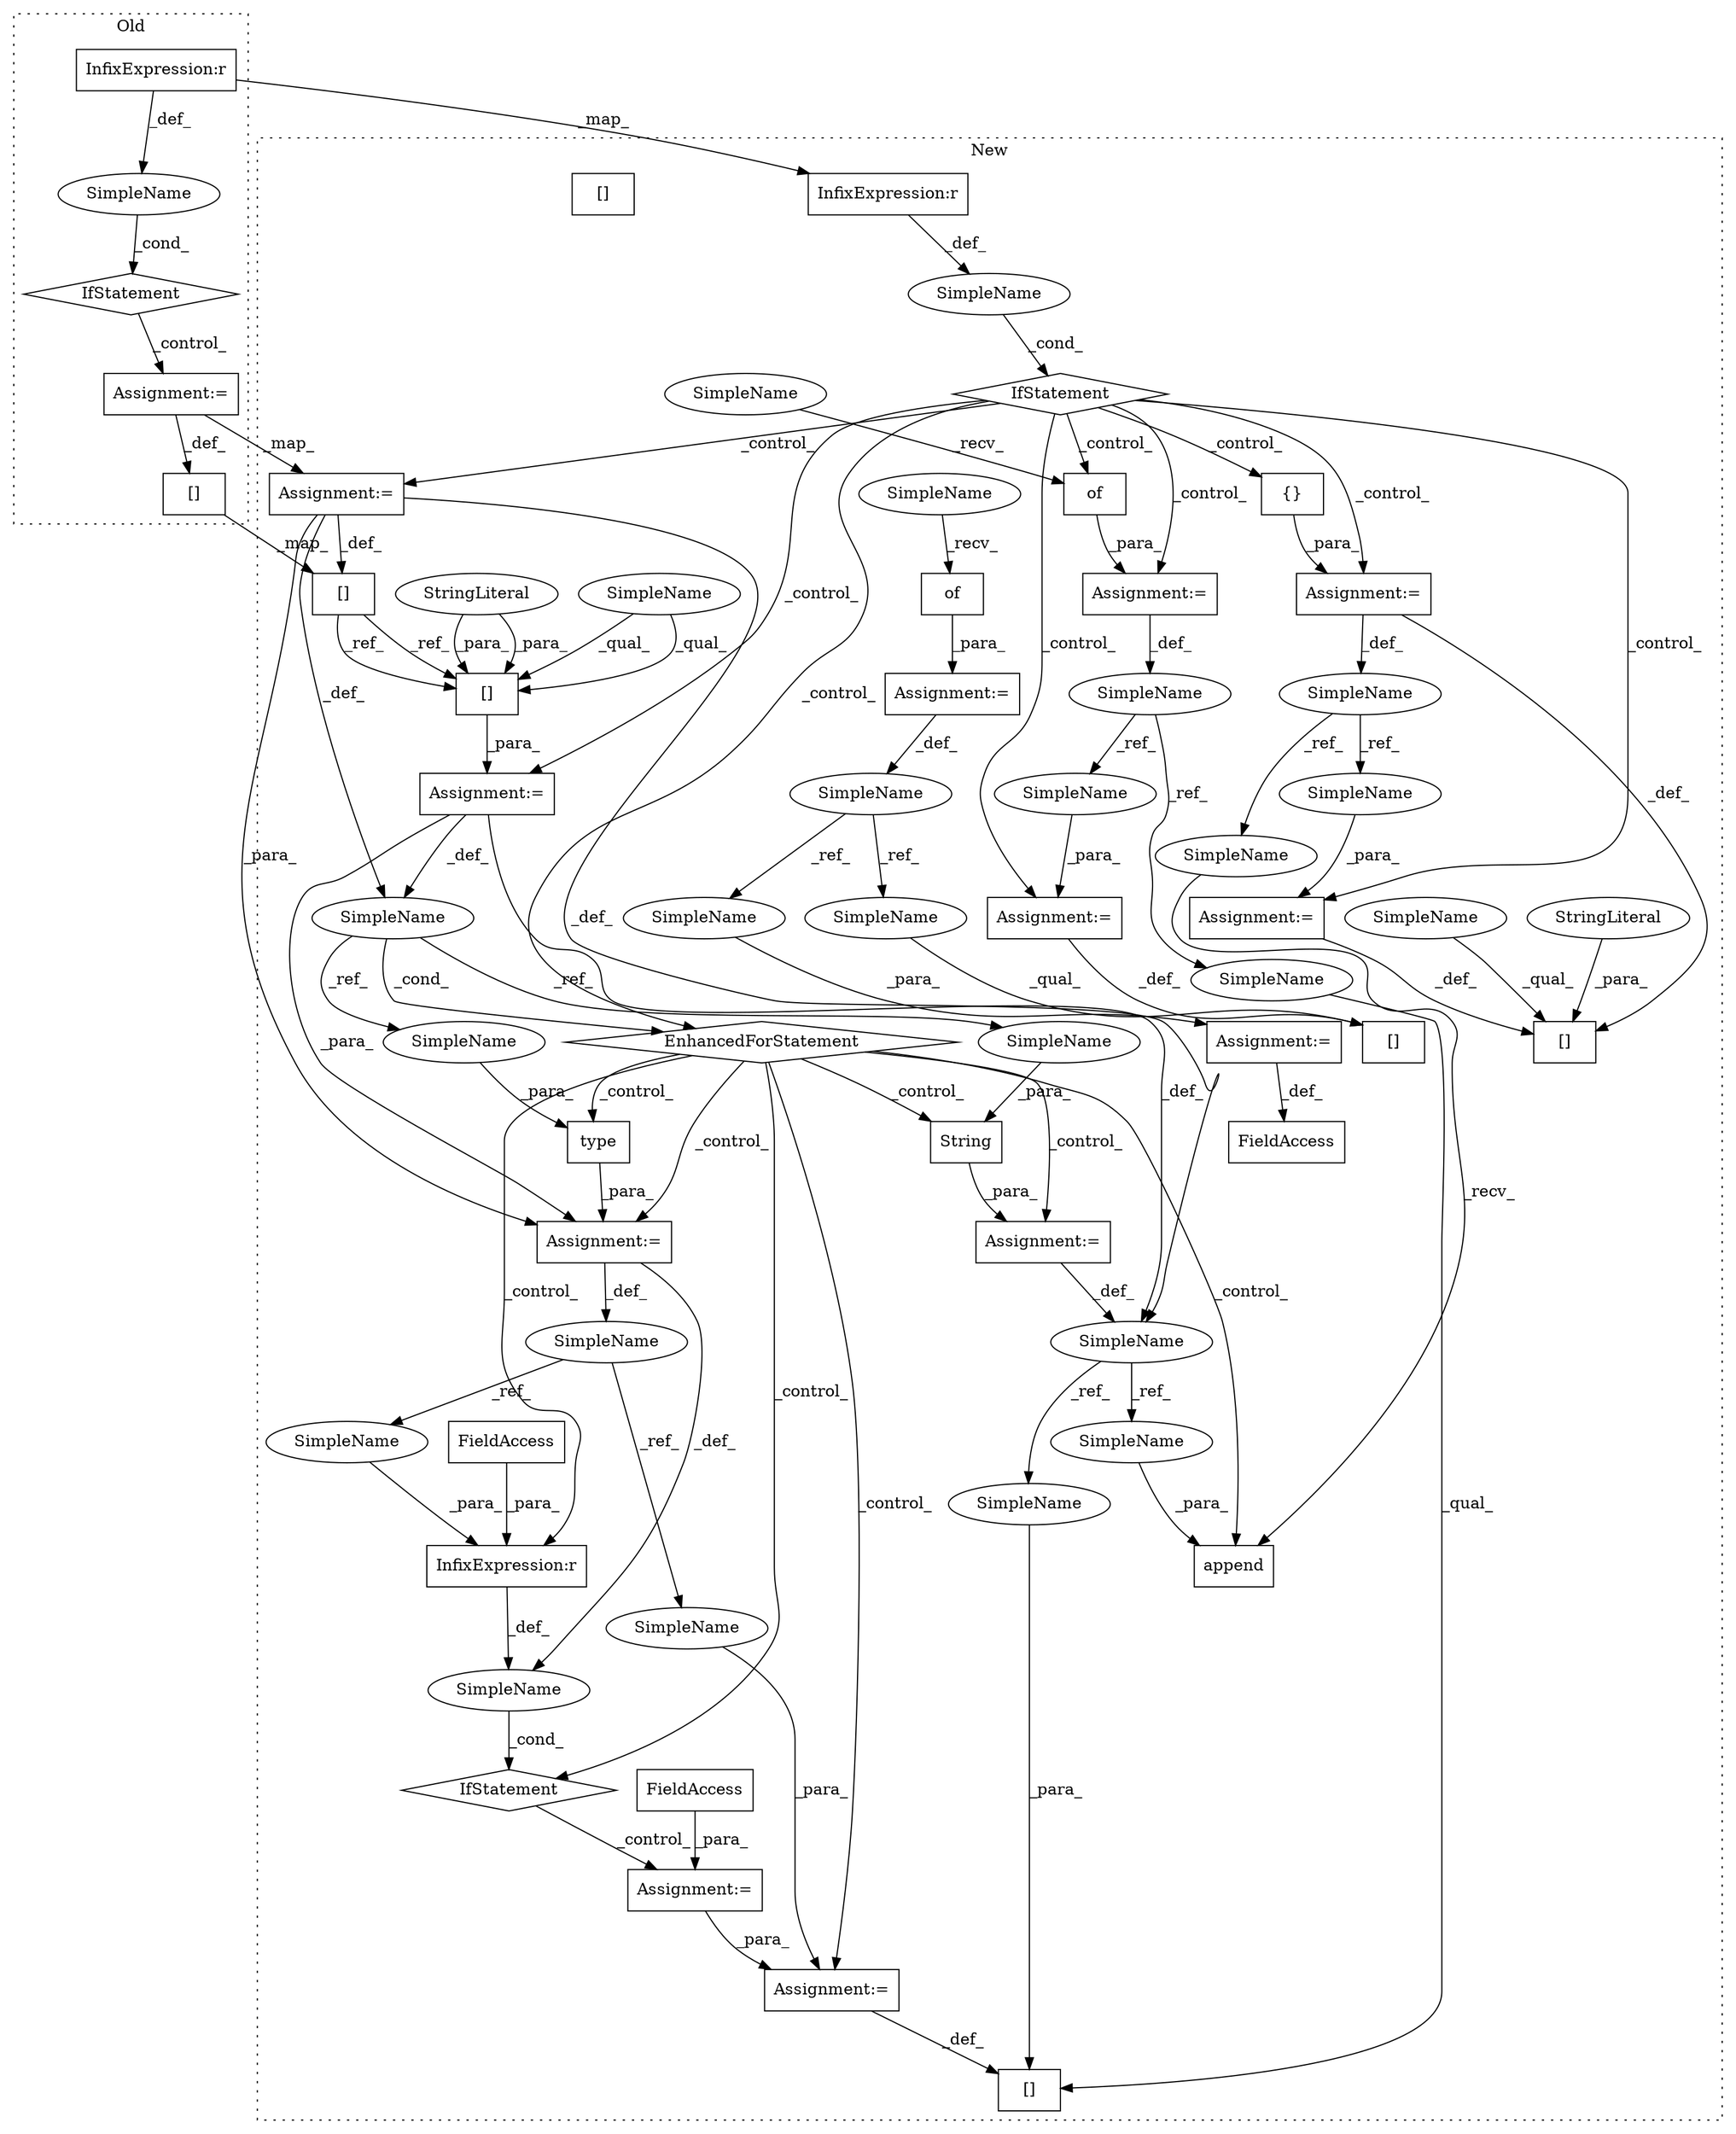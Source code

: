 digraph G {
subgraph cluster0 {
1 [label="IfStatement" a="25" s="3425,3459" l="4,2" shape="diamond"];
13 [label="InfixExpression:r" a="27" s="3447" l="4" shape="box"];
42 [label="SimpleName" a="42" s="" l="" shape="ellipse"];
43 [label="Assignment:=" a="7" s="3489" l="1" shape="box"];
45 [label="[]" a="2" s="3471,3488" l="13,1" shape="box"];
label = "Old";
style="dotted";
}
subgraph cluster1 {
2 [label="append" a="32" s="3989,4005" l="7,1" shape="box"];
3 [label="Assignment:=" a="7" s="3778" l="1" shape="box"];
4 [label="{}" a="4" s="3791" l="2" shape="box"];
5 [label="EnhancedForStatement" a="70" s="3834,3929" l="61,2" shape="diamond"];
6 [label="Assignment:=" a="7" s="3834,3929" l="61,2" shape="box"];
7 [label="SimpleName" a="42" s="3899" l="5" shape="ellipse"];
8 [label="Assignment:=" a="7" s="3952" l="1" shape="box"];
9 [label="Assignment:=" a="7" s="4209" l="1" shape="box"];
10 [label="SimpleName" a="42" s="" l="" shape="ellipse"];
11 [label="IfStatement" a="25" s="3688,3722" l="4,2" shape="diamond"];
12 [label="InfixExpression:r" a="27" s="3710" l="4" shape="box"];
14 [label="String" a="32" s="3953,3965" l="7,1" shape="box"];
15 [label="[]" a="2" s="3907,3928" l="13,1" shape="box"];
16 [label="InfixExpression:r" a="27" s="4066" l="4" shape="box"];
17 [label="[]" a="2" s="4133,4155" l="13,1" shape="box"];
18 [label="FieldAccess" a="22" s="4070" l="4" shape="box"];
19 [label="[]" a="2" s="4187,4208" l="13,1" shape="box"];
20 [label="of" a="32" s="3820" l="4" shape="box"];
21 [label="[]" a="2" s="4230,4264" l="24,1" shape="box"];
22 [label="of" a="32" s="3548" l="4" shape="box"];
23 [label="FieldAccess" a="22" s="4727" l="28" shape="box"];
24 [label="IfStatement" a="25" s="4052,4074" l="4,2" shape="diamond"];
25 [label="SimpleName" a="42" s="3803" l="12" shape="ellipse"];
26 [label="Assignment:=" a="7" s="4265" l="1" shape="box"];
27 [label="SimpleName" a="42" s="3520" l="23" shape="ellipse"];
28 [label="Assignment:=" a="7" s="4755" l="1" shape="box"];
29 [label="SimpleName" a="42" s="4018" l="10" shape="ellipse"];
30 [label="Assignment:=" a="7" s="4156" l="1" shape="box"];
31 [label="SimpleName" a="42" s="3768" l="10" shape="ellipse"];
32 [label="SimpleName" a="42" s="3943" l="9" shape="ellipse"];
33 [label="SimpleName" a="42" s="" l="" shape="ellipse"];
34 [label="Assignment:=" a="7" s="4100" l="1" shape="box"];
35 [label="FieldAccess" a="22" s="4101" l="8" shape="box"];
36 [label="type" a="32" s="4029,4039" l="5,1" shape="box"];
37 [label="StringLiteral" a="45" s="3920" l="8" shape="ellipse"];
38 [label="StringLiteral" a="45" s="4200" l="8" shape="ellipse"];
39 [label="Assignment:=" a="7" s="3815" l="1" shape="box"];
40 [label="Assignment:=" a="7" s="3543" l="1" shape="box"];
41 [label="Assignment:=" a="7" s="4028" l="1" shape="box"];
44 [label="Assignment:=" a="7" s="3752" l="1" shape="box"];
46 [label="[]" a="2" s="3734,3751" l="13,1" shape="box"];
47 [label="SimpleName" a="42" s="4034" l="5" shape="ellipse"];
48 [label="SimpleName" a="42" s="3960" l="5" shape="ellipse"];
49 [label="SimpleName" a="42" s="4146" l="9" shape="ellipse"];
50 [label="SimpleName" a="42" s="3996" l="9" shape="ellipse"];
51 [label="[]" a="2" s="3907,3928" l="13,1" shape="box"];
52 [label="SimpleName" a="42" s="4230" l="23" shape="ellipse"];
53 [label="SimpleName" a="42" s="4756" l="23" shape="ellipse"];
54 [label="SimpleName" a="42" s="4187" l="12" shape="ellipse"];
55 [label="SimpleName" a="42" s="3907" l="12" shape="ellipse"];
56 [label="SimpleName" a="42" s="4210" l="10" shape="ellipse"];
57 [label="SimpleName" a="42" s="3978" l="10" shape="ellipse"];
58 [label="SimpleName" a="42" s="3816" l="3" shape="ellipse"];
59 [label="SimpleName" a="42" s="3544" l="3" shape="ellipse"];
60 [label="SimpleName" a="42" s="4157" l="10" shape="ellipse"];
61 [label="SimpleName" a="42" s="4056" l="10" shape="ellipse"];
62 [label="SimpleName" a="42" s="4133" l="12" shape="ellipse"];
63 [label="SimpleName" a="42" s="4266" l="12" shape="ellipse"];
label = "New";
style="dotted";
}
1 -> 43 [label="_control_"];
3 -> 19 [label="_def_"];
3 -> 31 [label="_def_"];
4 -> 3 [label="_para_"];
5 -> 14 [label="_control_"];
5 -> 36 [label="_control_"];
5 -> 41 [label="_control_"];
5 -> 30 [label="_control_"];
5 -> 2 [label="_control_"];
5 -> 8 [label="_control_"];
5 -> 24 [label="_control_"];
5 -> 16 [label="_control_"];
6 -> 32 [label="_def_"];
6 -> 7 [label="_def_"];
6 -> 41 [label="_para_"];
7 -> 5 [label="_cond_"];
7 -> 48 [label="_ref_"];
7 -> 47 [label="_ref_"];
8 -> 32 [label="_def_"];
9 -> 19 [label="_def_"];
10 -> 11 [label="_cond_"];
11 -> 3 [label="_control_"];
11 -> 4 [label="_control_"];
11 -> 9 [label="_control_"];
11 -> 20 [label="_control_"];
11 -> 39 [label="_control_"];
11 -> 5 [label="_control_"];
11 -> 26 [label="_control_"];
11 -> 44 [label="_control_"];
11 -> 6 [label="_control_"];
12 -> 10 [label="_def_"];
13 -> 42 [label="_def_"];
13 -> 12 [label="_map_"];
14 -> 8 [label="_para_"];
16 -> 33 [label="_def_"];
18 -> 16 [label="_para_"];
20 -> 39 [label="_para_"];
22 -> 40 [label="_para_"];
24 -> 34 [label="_control_"];
25 -> 63 [label="_ref_"];
25 -> 62 [label="_ref_"];
26 -> 21 [label="_def_"];
27 -> 52 [label="_ref_"];
27 -> 53 [label="_ref_"];
28 -> 23 [label="_def_"];
29 -> 61 [label="_ref_"];
29 -> 60 [label="_ref_"];
30 -> 17 [label="_def_"];
31 -> 56 [label="_ref_"];
31 -> 57 [label="_ref_"];
32 -> 50 [label="_ref_"];
32 -> 49 [label="_ref_"];
33 -> 24 [label="_cond_"];
34 -> 30 [label="_para_"];
35 -> 34 [label="_para_"];
36 -> 41 [label="_para_"];
37 -> 51 [label="_para_"];
37 -> 51 [label="_para_"];
38 -> 19 [label="_para_"];
39 -> 25 [label="_def_"];
40 -> 27 [label="_def_"];
41 -> 33 [label="_def_"];
41 -> 29 [label="_def_"];
42 -> 1 [label="_cond_"];
43 -> 45 [label="_def_"];
43 -> 44 [label="_map_"];
44 -> 41 [label="_para_"];
44 -> 46 [label="_def_"];
44 -> 7 [label="_def_"];
44 -> 32 [label="_def_"];
45 -> 46 [label="_map_"];
46 -> 51 [label="_ref_"];
46 -> 51 [label="_ref_"];
47 -> 36 [label="_para_"];
48 -> 14 [label="_para_"];
49 -> 17 [label="_para_"];
50 -> 2 [label="_para_"];
51 -> 6 [label="_para_"];
52 -> 21 [label="_qual_"];
53 -> 28 [label="_para_"];
54 -> 19 [label="_qual_"];
55 -> 51 [label="_qual_"];
55 -> 51 [label="_qual_"];
56 -> 9 [label="_para_"];
57 -> 2 [label="_recv_"];
58 -> 20 [label="_recv_"];
59 -> 22 [label="_recv_"];
60 -> 30 [label="_para_"];
61 -> 16 [label="_para_"];
62 -> 17 [label="_qual_"];
63 -> 26 [label="_para_"];
}